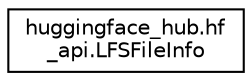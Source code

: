 digraph "Graphical Class Hierarchy"
{
 // LATEX_PDF_SIZE
  edge [fontname="Helvetica",fontsize="10",labelfontname="Helvetica",labelfontsize="10"];
  node [fontname="Helvetica",fontsize="10",shape=record];
  rankdir="LR";
  Node0 [label="huggingface_hub.hf\l_api.LFSFileInfo",height=0.2,width=0.4,color="black", fillcolor="white", style="filled",URL="$classhuggingface__hub_1_1hf__api_1_1LFSFileInfo.html",tooltip=" "];
}
